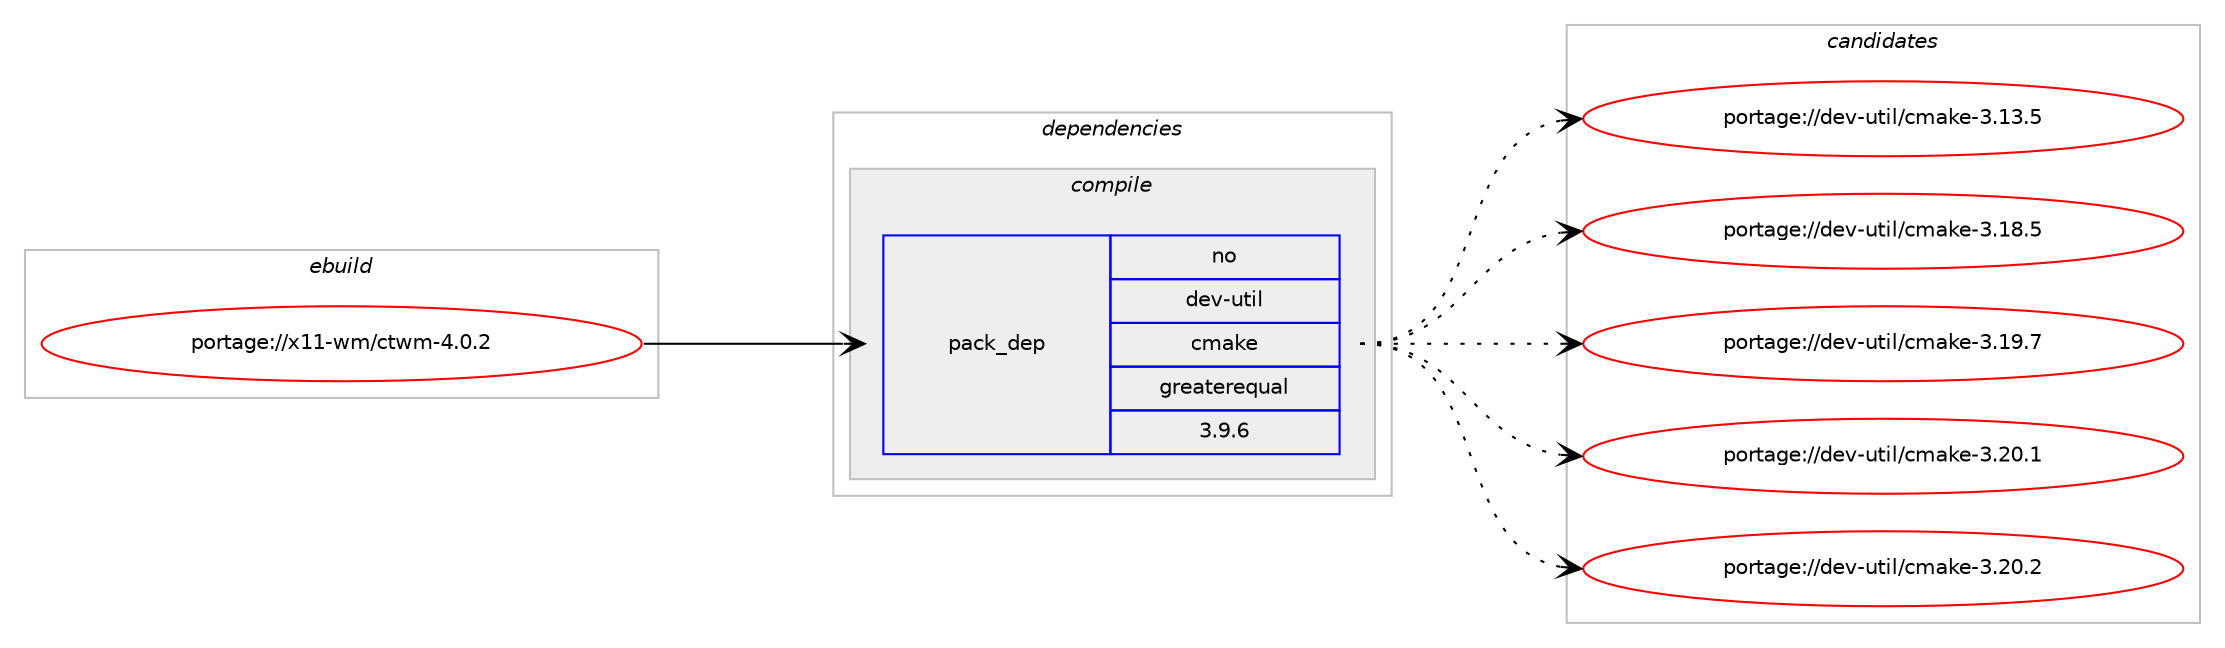 digraph prolog {

# *************
# Graph options
# *************

newrank=true;
concentrate=true;
compound=true;
graph [rankdir=LR,fontname=Helvetica,fontsize=10,ranksep=1.5];#, ranksep=2.5, nodesep=0.2];
edge  [arrowhead=vee];
node  [fontname=Helvetica,fontsize=10];

# **********
# The ebuild
# **********

subgraph cluster_leftcol {
color=gray;
rank=same;
label=<<i>ebuild</i>>;
id [label="portage://x11-wm/ctwm-4.0.2", color=red, width=4, href="../x11-wm/ctwm-4.0.2.svg"];
}

# ****************
# The dependencies
# ****************

subgraph cluster_midcol {
color=gray;
label=<<i>dependencies</i>>;
subgraph cluster_compile {
fillcolor="#eeeeee";
style=filled;
label=<<i>compile</i>>;
# *** BEGIN UNKNOWN DEPENDENCY TYPE (TODO) ***
# id -> package_dependency(portage://x11-wm/ctwm-4.0.2,install,no,app-arch,xz-utils,none,[,,],[],[])
# *** END UNKNOWN DEPENDENCY TYPE (TODO) ***

# *** BEGIN UNKNOWN DEPENDENCY TYPE (TODO) ***
# id -> package_dependency(portage://x11-wm/ctwm-4.0.2,install,no,app-text,rman,none,[,,],[],[])
# *** END UNKNOWN DEPENDENCY TYPE (TODO) ***

subgraph pack687 {
dependency1292 [label=<<TABLE BORDER="0" CELLBORDER="1" CELLSPACING="0" CELLPADDING="4" WIDTH="220"><TR><TD ROWSPAN="6" CELLPADDING="30">pack_dep</TD></TR><TR><TD WIDTH="110">no</TD></TR><TR><TD>dev-util</TD></TR><TR><TD>cmake</TD></TR><TR><TD>greaterequal</TD></TR><TR><TD>3.9.6</TD></TR></TABLE>>, shape=none, color=blue];
}
id:e -> dependency1292:w [weight=20,style="solid",arrowhead="vee"];
# *** BEGIN UNKNOWN DEPENDENCY TYPE (TODO) ***
# id -> package_dependency(portage://x11-wm/ctwm-4.0.2,install,no,sys-devel,make,none,[,,],[],[])
# *** END UNKNOWN DEPENDENCY TYPE (TODO) ***

# *** BEGIN UNKNOWN DEPENDENCY TYPE (TODO) ***
# id -> package_dependency(portage://x11-wm/ctwm-4.0.2,install,no,virtual,jpeg,none,[,,],[],[])
# *** END UNKNOWN DEPENDENCY TYPE (TODO) ***

# *** BEGIN UNKNOWN DEPENDENCY TYPE (TODO) ***
# id -> package_dependency(portage://x11-wm/ctwm-4.0.2,install,no,x11-base,xorg-proto,none,[,,],[],[])
# *** END UNKNOWN DEPENDENCY TYPE (TODO) ***

# *** BEGIN UNKNOWN DEPENDENCY TYPE (TODO) ***
# id -> package_dependency(portage://x11-wm/ctwm-4.0.2,install,no,x11-libs,libICE,none,[,,],[],[])
# *** END UNKNOWN DEPENDENCY TYPE (TODO) ***

# *** BEGIN UNKNOWN DEPENDENCY TYPE (TODO) ***
# id -> package_dependency(portage://x11-wm/ctwm-4.0.2,install,no,x11-libs,libSM,none,[,,],[],[])
# *** END UNKNOWN DEPENDENCY TYPE (TODO) ***

# *** BEGIN UNKNOWN DEPENDENCY TYPE (TODO) ***
# id -> package_dependency(portage://x11-wm/ctwm-4.0.2,install,no,x11-libs,libX11,none,[,,],[],[])
# *** END UNKNOWN DEPENDENCY TYPE (TODO) ***

# *** BEGIN UNKNOWN DEPENDENCY TYPE (TODO) ***
# id -> package_dependency(portage://x11-wm/ctwm-4.0.2,install,no,x11-libs,libXext,none,[,,],[],[])
# *** END UNKNOWN DEPENDENCY TYPE (TODO) ***

# *** BEGIN UNKNOWN DEPENDENCY TYPE (TODO) ***
# id -> package_dependency(portage://x11-wm/ctwm-4.0.2,install,no,x11-libs,libXmu,none,[,,],[],[])
# *** END UNKNOWN DEPENDENCY TYPE (TODO) ***

# *** BEGIN UNKNOWN DEPENDENCY TYPE (TODO) ***
# id -> package_dependency(portage://x11-wm/ctwm-4.0.2,install,no,x11-libs,libXpm,none,[,,],[],[])
# *** END UNKNOWN DEPENDENCY TYPE (TODO) ***

# *** BEGIN UNKNOWN DEPENDENCY TYPE (TODO) ***
# id -> package_dependency(portage://x11-wm/ctwm-4.0.2,install,no,x11-libs,libXt,none,[,,],[],[])
# *** END UNKNOWN DEPENDENCY TYPE (TODO) ***

}
subgraph cluster_compileandrun {
fillcolor="#eeeeee";
style=filled;
label=<<i>compile and run</i>>;
}
subgraph cluster_run {
fillcolor="#eeeeee";
style=filled;
label=<<i>run</i>>;
# *** BEGIN UNKNOWN DEPENDENCY TYPE (TODO) ***
# id -> package_dependency(portage://x11-wm/ctwm-4.0.2,run,no,x11-libs,libICE,none,[,,],[],[])
# *** END UNKNOWN DEPENDENCY TYPE (TODO) ***

# *** BEGIN UNKNOWN DEPENDENCY TYPE (TODO) ***
# id -> package_dependency(portage://x11-wm/ctwm-4.0.2,run,no,x11-libs,libSM,none,[,,],[],[])
# *** END UNKNOWN DEPENDENCY TYPE (TODO) ***

# *** BEGIN UNKNOWN DEPENDENCY TYPE (TODO) ***
# id -> package_dependency(portage://x11-wm/ctwm-4.0.2,run,no,x11-libs,libX11,none,[,,],[],[])
# *** END UNKNOWN DEPENDENCY TYPE (TODO) ***

# *** BEGIN UNKNOWN DEPENDENCY TYPE (TODO) ***
# id -> package_dependency(portage://x11-wm/ctwm-4.0.2,run,no,x11-libs,libXext,none,[,,],[],[])
# *** END UNKNOWN DEPENDENCY TYPE (TODO) ***

# *** BEGIN UNKNOWN DEPENDENCY TYPE (TODO) ***
# id -> package_dependency(portage://x11-wm/ctwm-4.0.2,run,no,x11-libs,libXmu,none,[,,],[],[])
# *** END UNKNOWN DEPENDENCY TYPE (TODO) ***

# *** BEGIN UNKNOWN DEPENDENCY TYPE (TODO) ***
# id -> package_dependency(portage://x11-wm/ctwm-4.0.2,run,no,x11-libs,libXpm,none,[,,],[],[])
# *** END UNKNOWN DEPENDENCY TYPE (TODO) ***

# *** BEGIN UNKNOWN DEPENDENCY TYPE (TODO) ***
# id -> package_dependency(portage://x11-wm/ctwm-4.0.2,run,no,x11-libs,libXt,none,[,,],[],[])
# *** END UNKNOWN DEPENDENCY TYPE (TODO) ***

}
}

# **************
# The candidates
# **************

subgraph cluster_choices {
rank=same;
color=gray;
label=<<i>candidates</i>>;

subgraph choice687 {
color=black;
nodesep=1;
choice1001011184511711610510847991099710710145514649514653 [label="portage://dev-util/cmake-3.13.5", color=red, width=4,href="../dev-util/cmake-3.13.5.svg"];
choice1001011184511711610510847991099710710145514649564653 [label="portage://dev-util/cmake-3.18.5", color=red, width=4,href="../dev-util/cmake-3.18.5.svg"];
choice1001011184511711610510847991099710710145514649574655 [label="portage://dev-util/cmake-3.19.7", color=red, width=4,href="../dev-util/cmake-3.19.7.svg"];
choice1001011184511711610510847991099710710145514650484649 [label="portage://dev-util/cmake-3.20.1", color=red, width=4,href="../dev-util/cmake-3.20.1.svg"];
choice1001011184511711610510847991099710710145514650484650 [label="portage://dev-util/cmake-3.20.2", color=red, width=4,href="../dev-util/cmake-3.20.2.svg"];
dependency1292:e -> choice1001011184511711610510847991099710710145514649514653:w [style=dotted,weight="100"];
dependency1292:e -> choice1001011184511711610510847991099710710145514649564653:w [style=dotted,weight="100"];
dependency1292:e -> choice1001011184511711610510847991099710710145514649574655:w [style=dotted,weight="100"];
dependency1292:e -> choice1001011184511711610510847991099710710145514650484649:w [style=dotted,weight="100"];
dependency1292:e -> choice1001011184511711610510847991099710710145514650484650:w [style=dotted,weight="100"];
}
}

}
